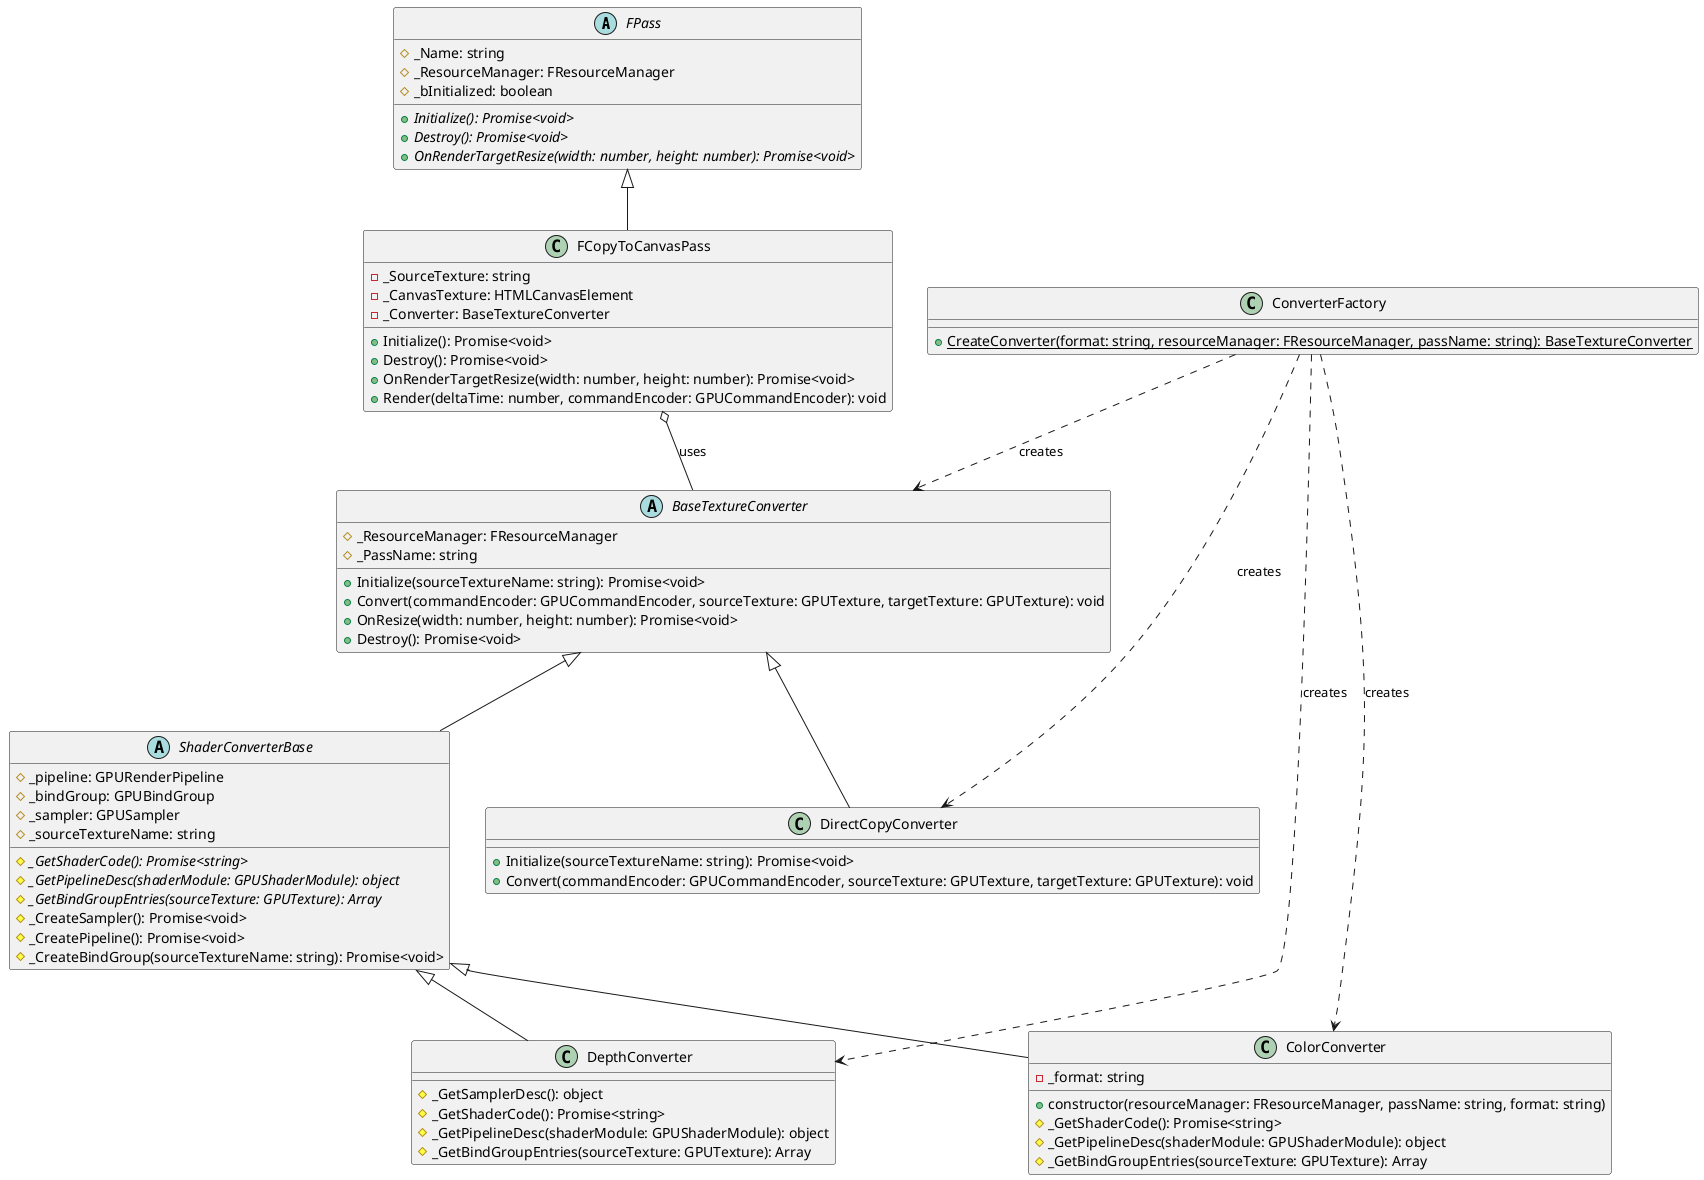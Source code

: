 @startuml CopyPass

' 基类
abstract class FPass {
    #_Name: string
    #_ResourceManager: FResourceManager
    #_bInitialized: boolean
    +{abstract} Initialize(): Promise<void>
    +{abstract} Destroy(): Promise<void>
    +{abstract} OnRenderTargetResize(width: number, height: number): Promise<void>
}

abstract class BaseTextureConverter {
    #_ResourceManager: FResourceManager
    #_PassName: string
    +Initialize(sourceTextureName: string): Promise<void>
    +Convert(commandEncoder: GPUCommandEncoder, sourceTexture: GPUTexture, targetTexture: GPUTexture): void
    +OnResize(width: number, height: number): Promise<void>
    +Destroy(): Promise<void>
}

' 具体实现类
class FCopyToCanvasPass extends FPass {
    -_SourceTexture: string
    -_CanvasTexture: HTMLCanvasElement
    -_Converter: BaseTextureConverter
    +Initialize(): Promise<void>
    +Destroy(): Promise<void>
    +OnRenderTargetResize(width: number, height: number): Promise<void>
    +Render(deltaTime: number, commandEncoder: GPUCommandEncoder): void
}

abstract class ShaderConverterBase extends BaseTextureConverter {
    #_pipeline: GPURenderPipeline
    #_bindGroup: GPUBindGroup
    #_sampler: GPUSampler
    #_sourceTextureName: string
    #{abstract} _GetShaderCode(): Promise<string>
    #{abstract} _GetPipelineDesc(shaderModule: GPUShaderModule): object
    #{abstract} _GetBindGroupEntries(sourceTexture: GPUTexture): Array
    #_CreateSampler(): Promise<void>
    #_CreatePipeline(): Promise<void>
    #_CreateBindGroup(sourceTextureName: string): Promise<void>
}

class DirectCopyConverter extends BaseTextureConverter {
    +Initialize(sourceTextureName: string): Promise<void>
    +Convert(commandEncoder: GPUCommandEncoder, sourceTexture: GPUTexture, targetTexture: GPUTexture): void
}

class ColorConverter extends ShaderConverterBase {
    -_format: string
    +constructor(resourceManager: FResourceManager, passName: string, format: string)
    #_GetShaderCode(): Promise<string>
    #_GetPipelineDesc(shaderModule: GPUShaderModule): object
    #_GetBindGroupEntries(sourceTexture: GPUTexture): Array
}

class DepthConverter extends ShaderConverterBase {
    #_GetSamplerDesc(): object
    #_GetShaderCode(): Promise<string>
    #_GetPipelineDesc(shaderModule: GPUShaderModule): object
    #_GetBindGroupEntries(sourceTexture: GPUTexture): Array
}

class ConverterFactory {
    +{static} CreateConverter(format: string, resourceManager: FResourceManager, passName: string): BaseTextureConverter
}

' 关系
FCopyToCanvasPass o-- BaseTextureConverter : uses
ConverterFactory ..> BaseTextureConverter : creates
ConverterFactory ..> DirectCopyConverter : creates
ConverterFactory ..> ColorConverter : creates
ConverterFactory ..> DepthConverter : creates

@enduml
